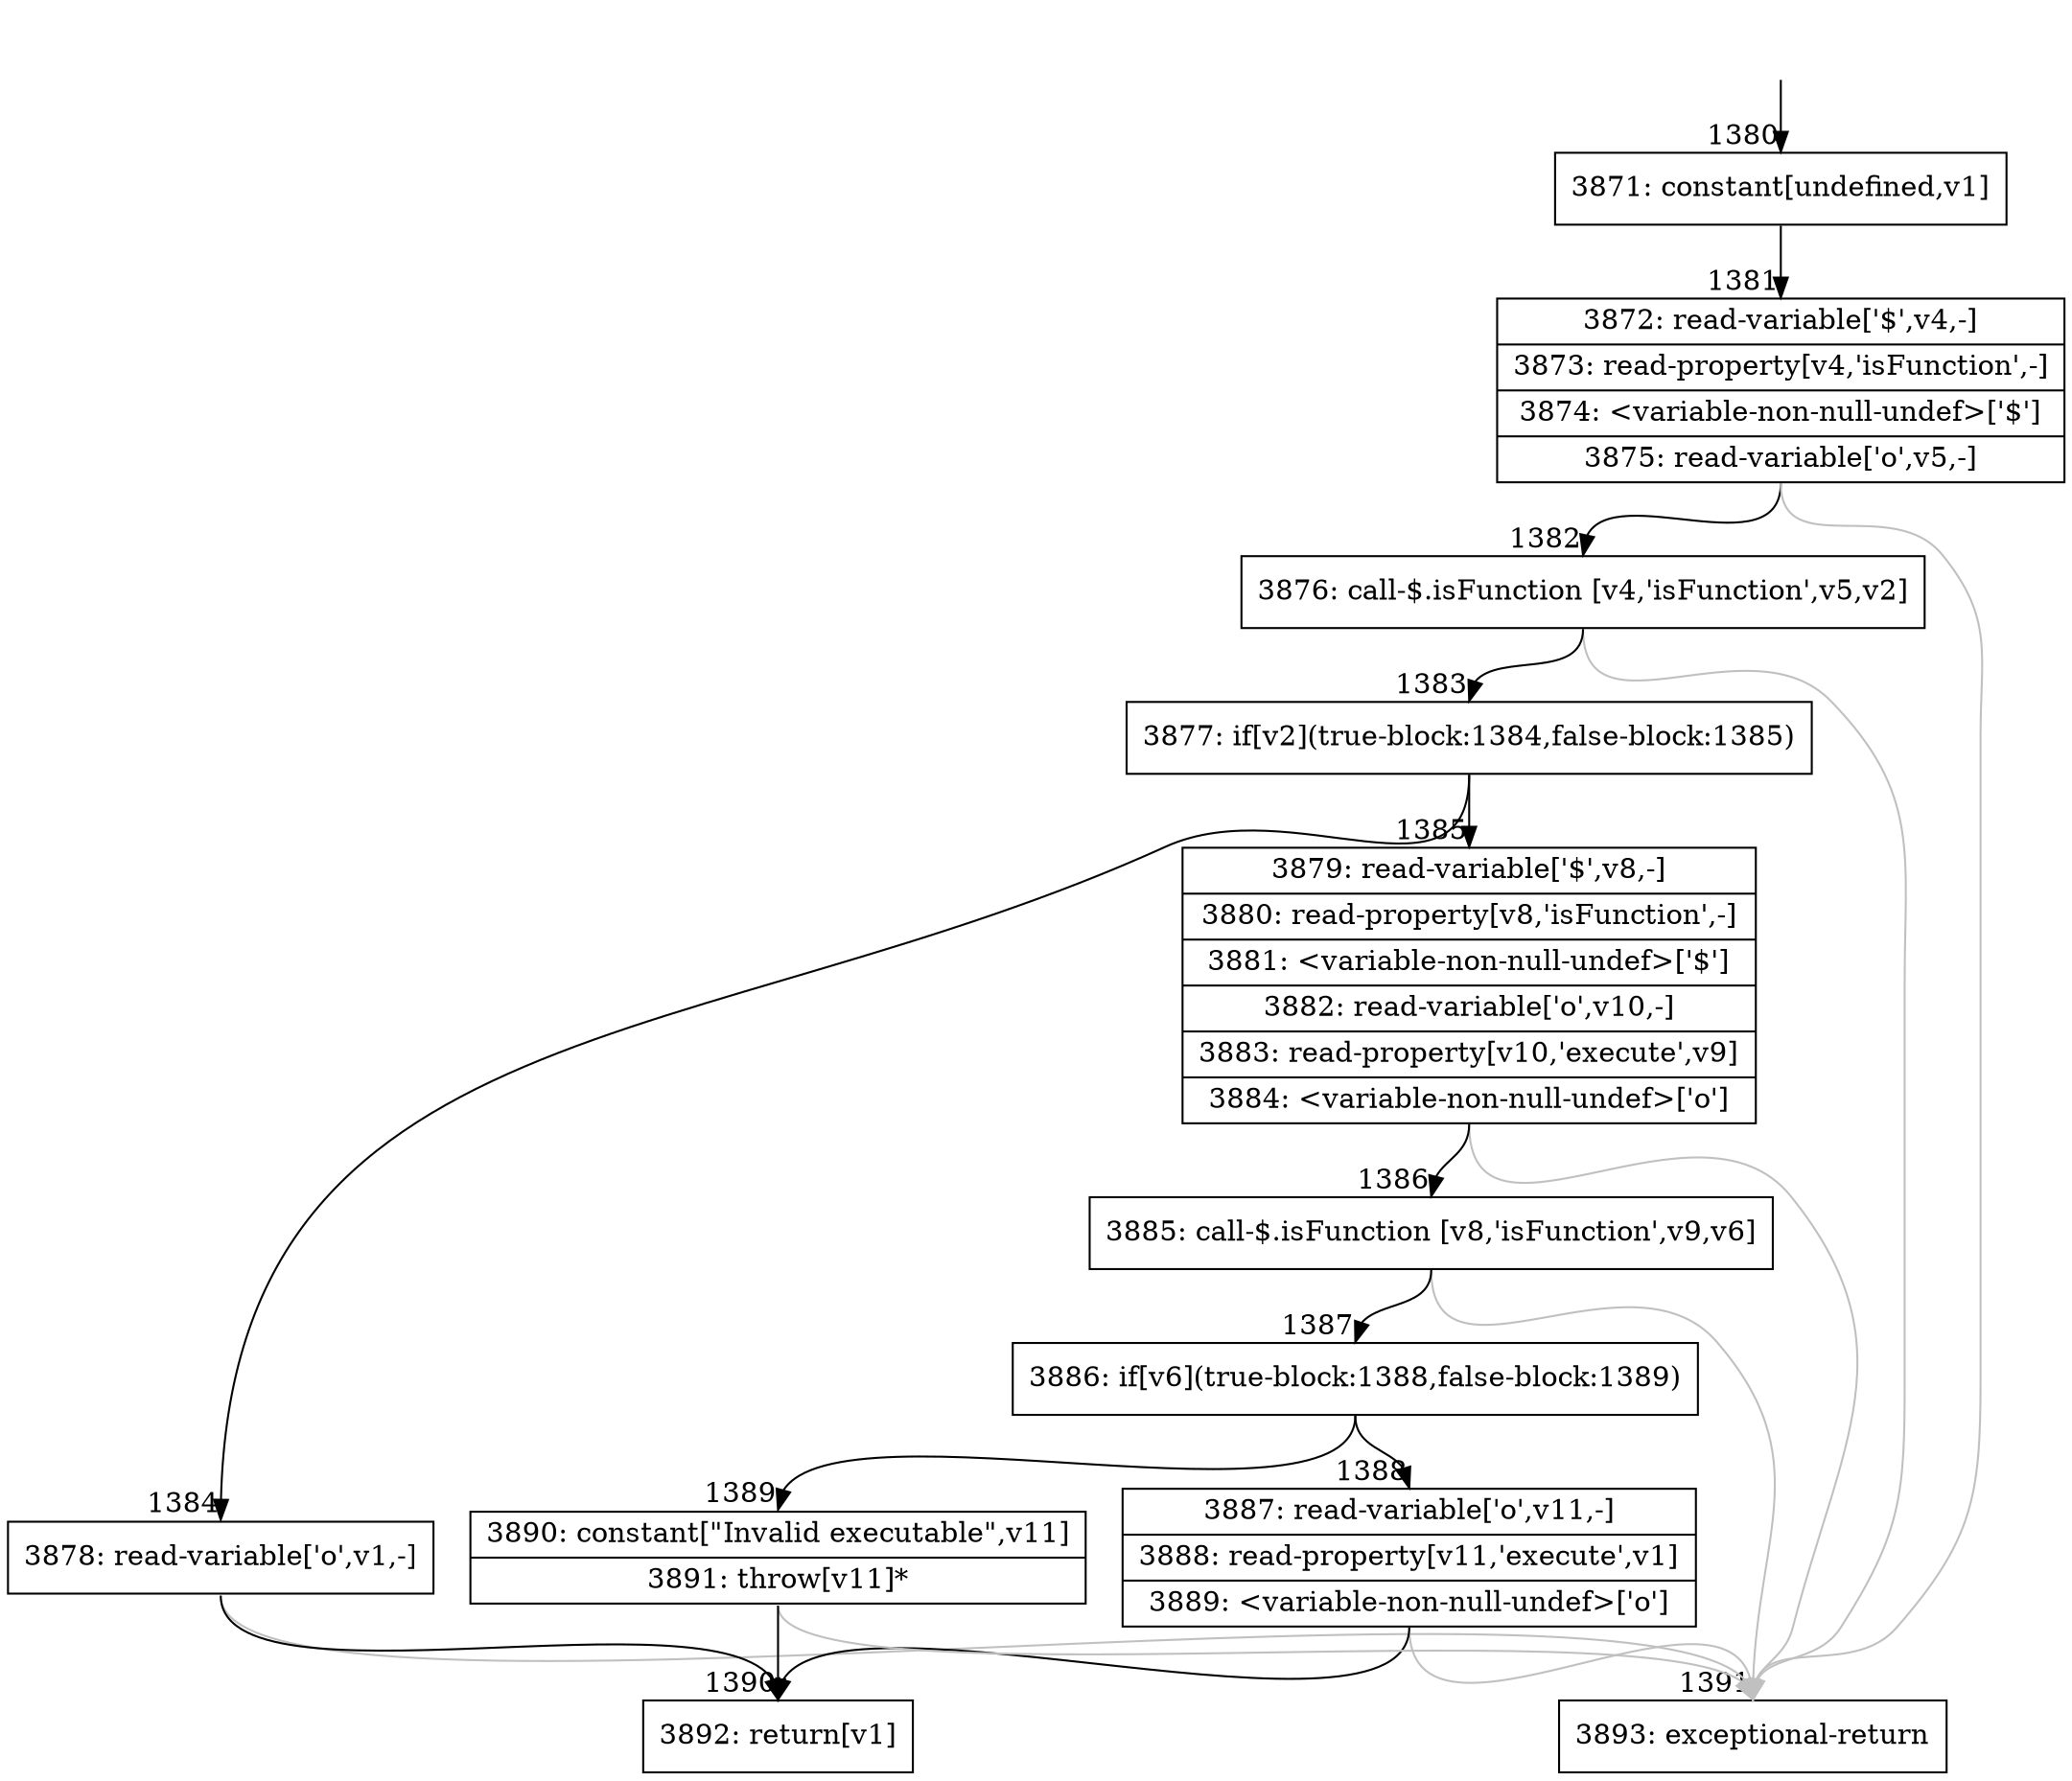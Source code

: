 digraph {
rankdir="TD"
BB_entry127[shape=none,label=""];
BB_entry127 -> BB1380 [tailport=s, headport=n, headlabel="    1380"]
BB1380 [shape=record label="{3871: constant[undefined,v1]}" ] 
BB1380 -> BB1381 [tailport=s, headport=n, headlabel="      1381"]
BB1381 [shape=record label="{3872: read-variable['$',v4,-]|3873: read-property[v4,'isFunction',-]|3874: \<variable-non-null-undef\>['$']|3875: read-variable['o',v5,-]}" ] 
BB1381 -> BB1382 [tailport=s, headport=n, headlabel="      1382"]
BB1381 -> BB1391 [tailport=s, headport=n, color=gray, headlabel="      1391"]
BB1382 [shape=record label="{3876: call-$.isFunction [v4,'isFunction',v5,v2]}" ] 
BB1382 -> BB1383 [tailport=s, headport=n, headlabel="      1383"]
BB1382 -> BB1391 [tailport=s, headport=n, color=gray]
BB1383 [shape=record label="{3877: if[v2](true-block:1384,false-block:1385)}" ] 
BB1383 -> BB1384 [tailport=s, headport=n, headlabel="      1384"]
BB1383 -> BB1385 [tailport=s, headport=n, headlabel="      1385"]
BB1384 [shape=record label="{3878: read-variable['o',v1,-]}" ] 
BB1384 -> BB1390 [tailport=s, headport=n, headlabel="      1390"]
BB1384 -> BB1391 [tailport=s, headport=n, color=gray]
BB1385 [shape=record label="{3879: read-variable['$',v8,-]|3880: read-property[v8,'isFunction',-]|3881: \<variable-non-null-undef\>['$']|3882: read-variable['o',v10,-]|3883: read-property[v10,'execute',v9]|3884: \<variable-non-null-undef\>['o']}" ] 
BB1385 -> BB1386 [tailport=s, headport=n, headlabel="      1386"]
BB1385 -> BB1391 [tailport=s, headport=n, color=gray]
BB1386 [shape=record label="{3885: call-$.isFunction [v8,'isFunction',v9,v6]}" ] 
BB1386 -> BB1387 [tailport=s, headport=n, headlabel="      1387"]
BB1386 -> BB1391 [tailport=s, headport=n, color=gray]
BB1387 [shape=record label="{3886: if[v6](true-block:1388,false-block:1389)}" ] 
BB1387 -> BB1388 [tailport=s, headport=n, headlabel="      1388"]
BB1387 -> BB1389 [tailport=s, headport=n, headlabel="      1389"]
BB1388 [shape=record label="{3887: read-variable['o',v11,-]|3888: read-property[v11,'execute',v1]|3889: \<variable-non-null-undef\>['o']}" ] 
BB1388 -> BB1390 [tailport=s, headport=n]
BB1388 -> BB1391 [tailport=s, headport=n, color=gray]
BB1389 [shape=record label="{3890: constant[\"Invalid executable\",v11]|3891: throw[v11]*}" ] 
BB1389 -> BB1390 [tailport=s, headport=n]
BB1389 -> BB1391 [tailport=s, headport=n, color=gray]
BB1390 [shape=record label="{3892: return[v1]}" ] 
BB1391 [shape=record label="{3893: exceptional-return}" ] 
//#$~ 1290
}
